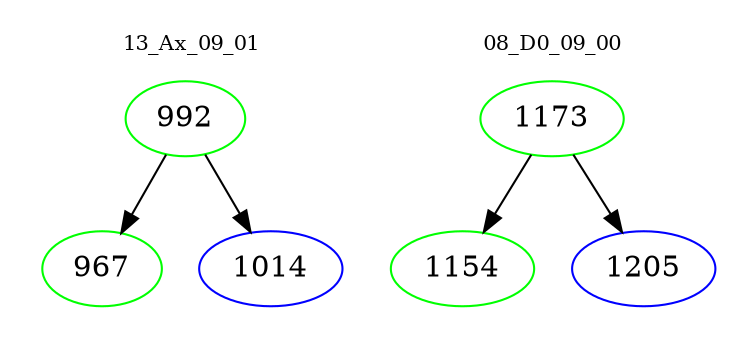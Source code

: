 digraph{
subgraph cluster_0 {
color = white
label = "13_Ax_09_01";
fontsize=10;
T0_992 [label="992", color="green"]
T0_992 -> T0_967 [color="black"]
T0_967 [label="967", color="green"]
T0_992 -> T0_1014 [color="black"]
T0_1014 [label="1014", color="blue"]
}
subgraph cluster_1 {
color = white
label = "08_D0_09_00";
fontsize=10;
T1_1173 [label="1173", color="green"]
T1_1173 -> T1_1154 [color="black"]
T1_1154 [label="1154", color="green"]
T1_1173 -> T1_1205 [color="black"]
T1_1205 [label="1205", color="blue"]
}
}
